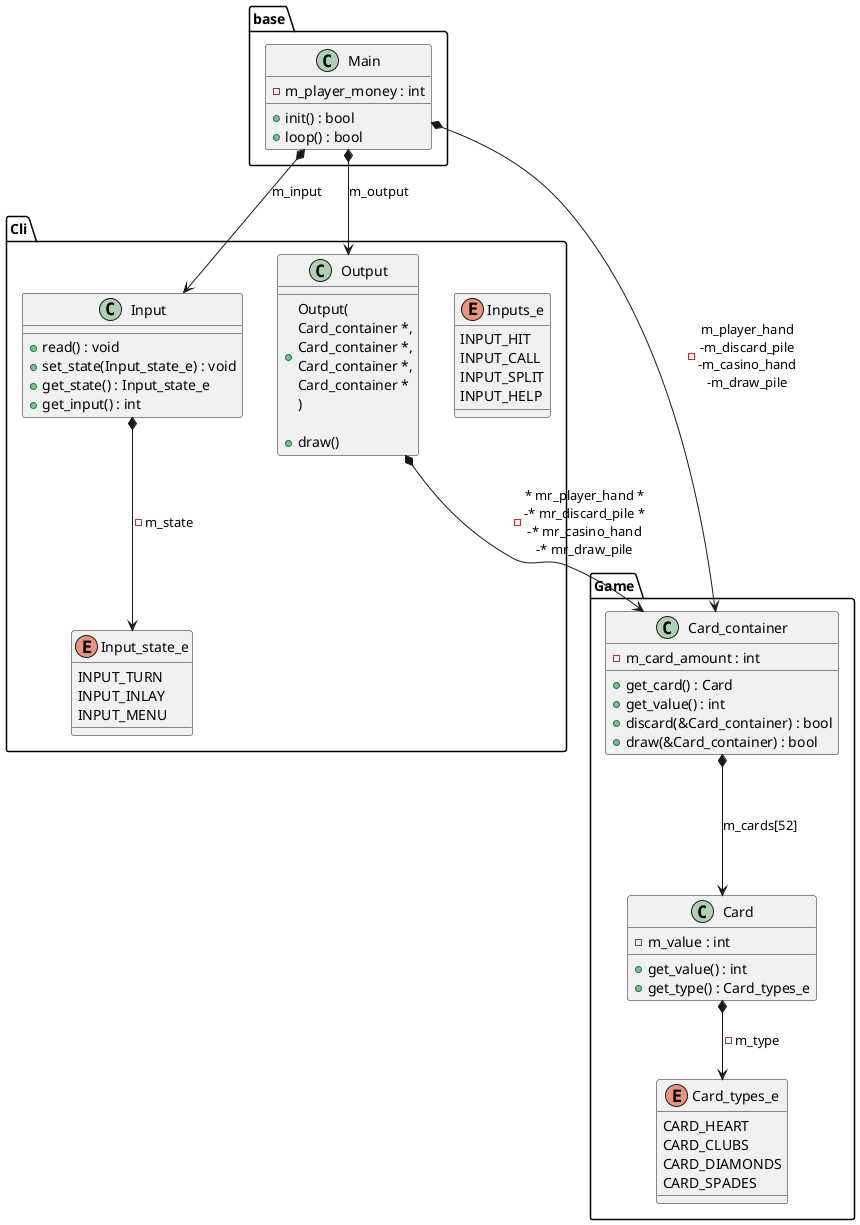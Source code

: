 @startuml class_diagram

package base {
    class Main {
        -m_player_money : int
        +init() : bool
        +loop() : bool
    }
}

package Cli {
    enum Input_state_e {
        INPUT_TURN
        INPUT_INLAY
        INPUT_MENU
    }

    enum Inputs_e {
        INPUT_HIT
        INPUT_CALL
        INPUT_SPLIT
        INPUT_HELP
    }

    class Input {
        +read() : void
        +set_state(Input_state_e) : void
        +get_state() : Input_state_e
        +get_input() : int
    }


    class Output {
        +Output(\nCard_container *,\nCard_container *,\nCard_container *,\nCard_container *\n)

        +draw()
    }
}

Input *--> Input_state_e : -m_state

package Game {
    enum Card_types_e {
        CARD_HEART
        CARD_CLUBS
        CARD_DIAMONDS
        CARD_SPADES
    }

    class Card_container {
        -m_card_amount : int
        +get_card() : Card
        +get_value() : int
        +discard(&Card_container) : bool
        +draw(&Card_container) : bool
    }

    class Card {
        -m_value : int
        +get_value() : int
        +get_type() : Card_types_e
    }

    Card *--> Card_types_e : -m_type
    Card_container *---> Card : m_cards[52]

}



Main *--> Card_container : -m_player_hand\n-m_discard_pile\n-m_casino_hand\n-m_draw_pile
Main *--> Input : m_input
Main *--> Output : m_output

Output *--> Card_container : -* mr_player_hand *\n-* mr_discard_pile *\n-* mr_casino_hand\n-* mr_draw_pile


@enduml